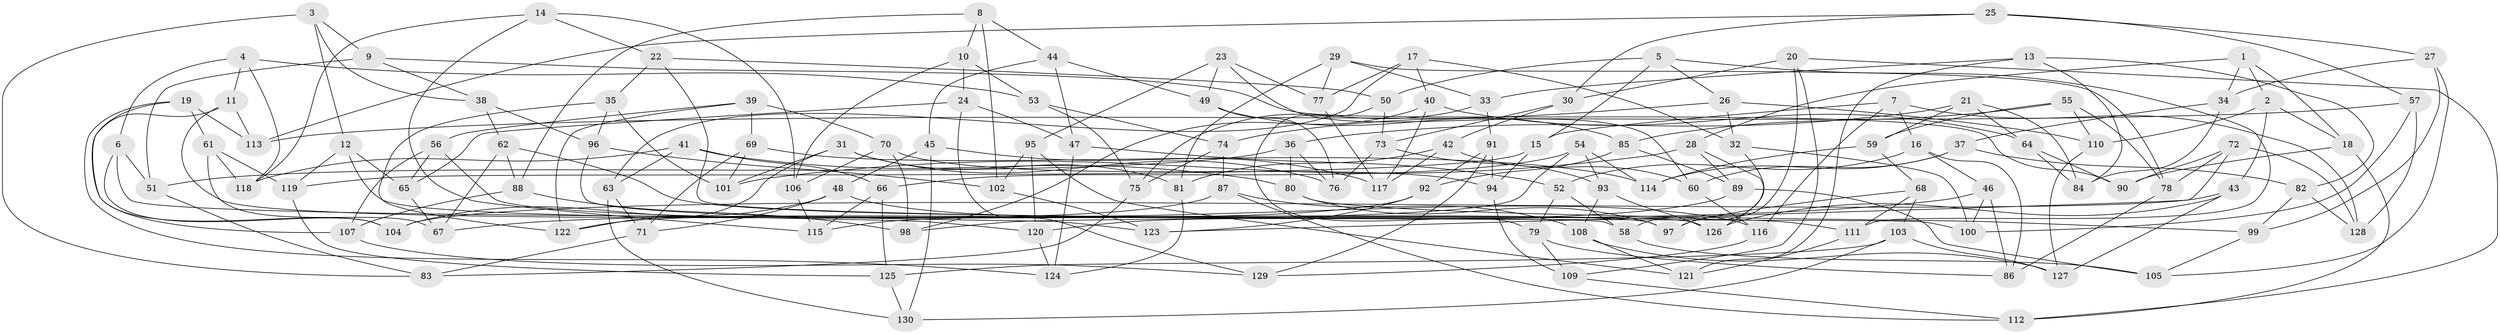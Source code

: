 // coarse degree distribution, {8: 0.11538461538461539, 7: 0.1346153846153846, 4: 0.09615384615384616, 6: 0.3076923076923077, 5: 0.2692307692307692, 10: 0.057692307692307696, 9: 0.019230769230769232}
// Generated by graph-tools (version 1.1) at 2025/38/03/04/25 23:38:13]
// undirected, 130 vertices, 260 edges
graph export_dot {
  node [color=gray90,style=filled];
  1;
  2;
  3;
  4;
  5;
  6;
  7;
  8;
  9;
  10;
  11;
  12;
  13;
  14;
  15;
  16;
  17;
  18;
  19;
  20;
  21;
  22;
  23;
  24;
  25;
  26;
  27;
  28;
  29;
  30;
  31;
  32;
  33;
  34;
  35;
  36;
  37;
  38;
  39;
  40;
  41;
  42;
  43;
  44;
  45;
  46;
  47;
  48;
  49;
  50;
  51;
  52;
  53;
  54;
  55;
  56;
  57;
  58;
  59;
  60;
  61;
  62;
  63;
  64;
  65;
  66;
  67;
  68;
  69;
  70;
  71;
  72;
  73;
  74;
  75;
  76;
  77;
  78;
  79;
  80;
  81;
  82;
  83;
  84;
  85;
  86;
  87;
  88;
  89;
  90;
  91;
  92;
  93;
  94;
  95;
  96;
  97;
  98;
  99;
  100;
  101;
  102;
  103;
  104;
  105;
  106;
  107;
  108;
  109;
  110;
  111;
  112;
  113;
  114;
  115;
  116;
  117;
  118;
  119;
  120;
  121;
  122;
  123;
  124;
  125;
  126;
  127;
  128;
  129;
  130;
  1 -- 34;
  1 -- 2;
  1 -- 28;
  1 -- 18;
  2 -- 43;
  2 -- 110;
  2 -- 18;
  3 -- 38;
  3 -- 12;
  3 -- 9;
  3 -- 83;
  4 -- 53;
  4 -- 11;
  4 -- 6;
  4 -- 118;
  5 -- 15;
  5 -- 111;
  5 -- 26;
  5 -- 50;
  6 -- 58;
  6 -- 51;
  6 -- 104;
  7 -- 16;
  7 -- 128;
  7 -- 15;
  7 -- 116;
  8 -- 88;
  8 -- 102;
  8 -- 10;
  8 -- 44;
  9 -- 38;
  9 -- 51;
  9 -- 90;
  10 -- 24;
  10 -- 106;
  10 -- 53;
  11 -- 97;
  11 -- 107;
  11 -- 113;
  12 -- 119;
  12 -- 126;
  12 -- 65;
  13 -- 121;
  13 -- 84;
  13 -- 82;
  13 -- 33;
  14 -- 115;
  14 -- 106;
  14 -- 22;
  14 -- 118;
  15 -- 94;
  15 -- 119;
  16 -- 46;
  16 -- 86;
  16 -- 52;
  17 -- 77;
  17 -- 32;
  17 -- 40;
  17 -- 63;
  18 -- 90;
  18 -- 112;
  19 -- 61;
  19 -- 113;
  19 -- 124;
  19 -- 104;
  20 -- 109;
  20 -- 97;
  20 -- 112;
  20 -- 30;
  21 -- 64;
  21 -- 36;
  21 -- 84;
  21 -- 59;
  22 -- 50;
  22 -- 100;
  22 -- 35;
  23 -- 77;
  23 -- 95;
  23 -- 60;
  23 -- 49;
  24 -- 65;
  24 -- 47;
  24 -- 129;
  25 -- 27;
  25 -- 30;
  25 -- 57;
  25 -- 113;
  26 -- 32;
  26 -- 110;
  26 -- 74;
  27 -- 99;
  27 -- 105;
  27 -- 34;
  28 -- 101;
  28 -- 126;
  28 -- 89;
  29 -- 81;
  29 -- 78;
  29 -- 33;
  29 -- 77;
  30 -- 42;
  30 -- 73;
  31 -- 76;
  31 -- 81;
  31 -- 122;
  31 -- 101;
  32 -- 100;
  32 -- 58;
  33 -- 75;
  33 -- 91;
  34 -- 84;
  34 -- 37;
  35 -- 96;
  35 -- 101;
  35 -- 122;
  36 -- 51;
  36 -- 76;
  36 -- 80;
  37 -- 114;
  37 -- 60;
  37 -- 82;
  38 -- 96;
  38 -- 62;
  39 -- 70;
  39 -- 69;
  39 -- 56;
  39 -- 122;
  40 -- 98;
  40 -- 117;
  40 -- 64;
  41 -- 118;
  41 -- 63;
  41 -- 66;
  41 -- 80;
  42 -- 117;
  42 -- 81;
  42 -- 60;
  43 -- 104;
  43 -- 127;
  43 -- 126;
  44 -- 49;
  44 -- 45;
  44 -- 47;
  45 -- 117;
  45 -- 130;
  45 -- 48;
  46 -- 67;
  46 -- 86;
  46 -- 100;
  47 -- 52;
  47 -- 124;
  48 -- 71;
  48 -- 104;
  48 -- 116;
  49 -- 85;
  49 -- 76;
  50 -- 73;
  50 -- 79;
  51 -- 83;
  52 -- 58;
  52 -- 79;
  53 -- 74;
  53 -- 75;
  54 -- 66;
  54 -- 98;
  54 -- 93;
  54 -- 114;
  55 -- 78;
  55 -- 110;
  55 -- 59;
  55 -- 85;
  56 -- 107;
  56 -- 65;
  56 -- 120;
  57 -- 128;
  57 -- 113;
  57 -- 100;
  58 -- 105;
  59 -- 114;
  59 -- 68;
  60 -- 116;
  61 -- 67;
  61 -- 118;
  61 -- 119;
  62 -- 88;
  62 -- 67;
  62 -- 111;
  63 -- 71;
  63 -- 130;
  64 -- 84;
  64 -- 90;
  65 -- 67;
  66 -- 115;
  66 -- 125;
  68 -- 111;
  68 -- 97;
  68 -- 103;
  69 -- 101;
  69 -- 114;
  69 -- 71;
  70 -- 106;
  70 -- 98;
  70 -- 94;
  71 -- 83;
  72 -- 90;
  72 -- 78;
  72 -- 128;
  72 -- 123;
  73 -- 93;
  73 -- 76;
  74 -- 87;
  74 -- 75;
  75 -- 83;
  77 -- 117;
  78 -- 86;
  79 -- 109;
  79 -- 86;
  80 -- 97;
  80 -- 99;
  81 -- 124;
  82 -- 128;
  82 -- 99;
  85 -- 89;
  85 -- 92;
  87 -- 112;
  87 -- 108;
  87 -- 122;
  88 -- 107;
  88 -- 98;
  89 -- 120;
  89 -- 105;
  91 -- 94;
  91 -- 129;
  91 -- 92;
  92 -- 123;
  92 -- 115;
  93 -- 126;
  93 -- 108;
  94 -- 109;
  95 -- 121;
  95 -- 120;
  95 -- 102;
  96 -- 102;
  96 -- 123;
  99 -- 105;
  102 -- 123;
  103 -- 125;
  103 -- 130;
  103 -- 127;
  106 -- 115;
  107 -- 129;
  108 -- 127;
  108 -- 121;
  109 -- 112;
  110 -- 127;
  111 -- 121;
  116 -- 129;
  119 -- 125;
  120 -- 124;
  125 -- 130;
}

